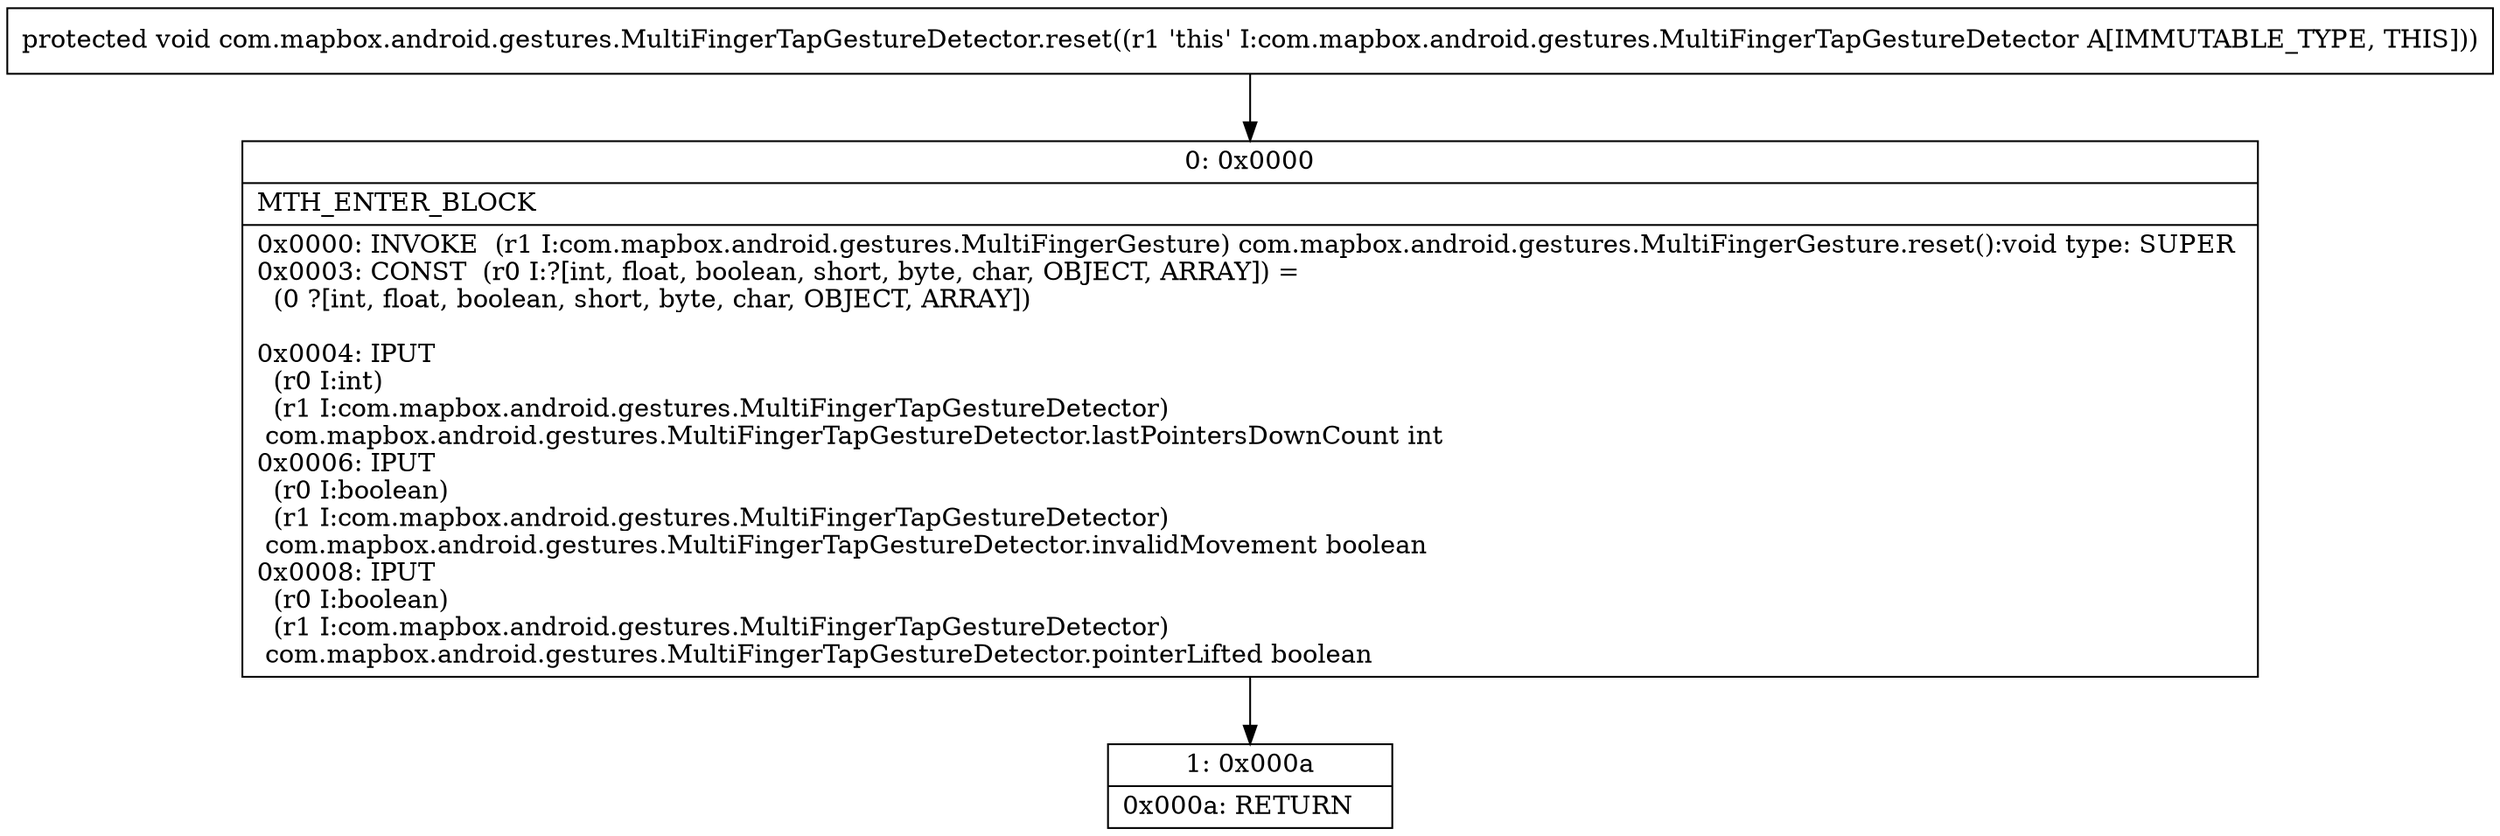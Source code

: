 digraph "CFG forcom.mapbox.android.gestures.MultiFingerTapGestureDetector.reset()V" {
Node_0 [shape=record,label="{0\:\ 0x0000|MTH_ENTER_BLOCK\l|0x0000: INVOKE  (r1 I:com.mapbox.android.gestures.MultiFingerGesture) com.mapbox.android.gestures.MultiFingerGesture.reset():void type: SUPER \l0x0003: CONST  (r0 I:?[int, float, boolean, short, byte, char, OBJECT, ARRAY]) = \l  (0 ?[int, float, boolean, short, byte, char, OBJECT, ARRAY])\l \l0x0004: IPUT  \l  (r0 I:int)\l  (r1 I:com.mapbox.android.gestures.MultiFingerTapGestureDetector)\l com.mapbox.android.gestures.MultiFingerTapGestureDetector.lastPointersDownCount int \l0x0006: IPUT  \l  (r0 I:boolean)\l  (r1 I:com.mapbox.android.gestures.MultiFingerTapGestureDetector)\l com.mapbox.android.gestures.MultiFingerTapGestureDetector.invalidMovement boolean \l0x0008: IPUT  \l  (r0 I:boolean)\l  (r1 I:com.mapbox.android.gestures.MultiFingerTapGestureDetector)\l com.mapbox.android.gestures.MultiFingerTapGestureDetector.pointerLifted boolean \l}"];
Node_1 [shape=record,label="{1\:\ 0x000a|0x000a: RETURN   \l}"];
MethodNode[shape=record,label="{protected void com.mapbox.android.gestures.MultiFingerTapGestureDetector.reset((r1 'this' I:com.mapbox.android.gestures.MultiFingerTapGestureDetector A[IMMUTABLE_TYPE, THIS])) }"];
MethodNode -> Node_0;
Node_0 -> Node_1;
}

